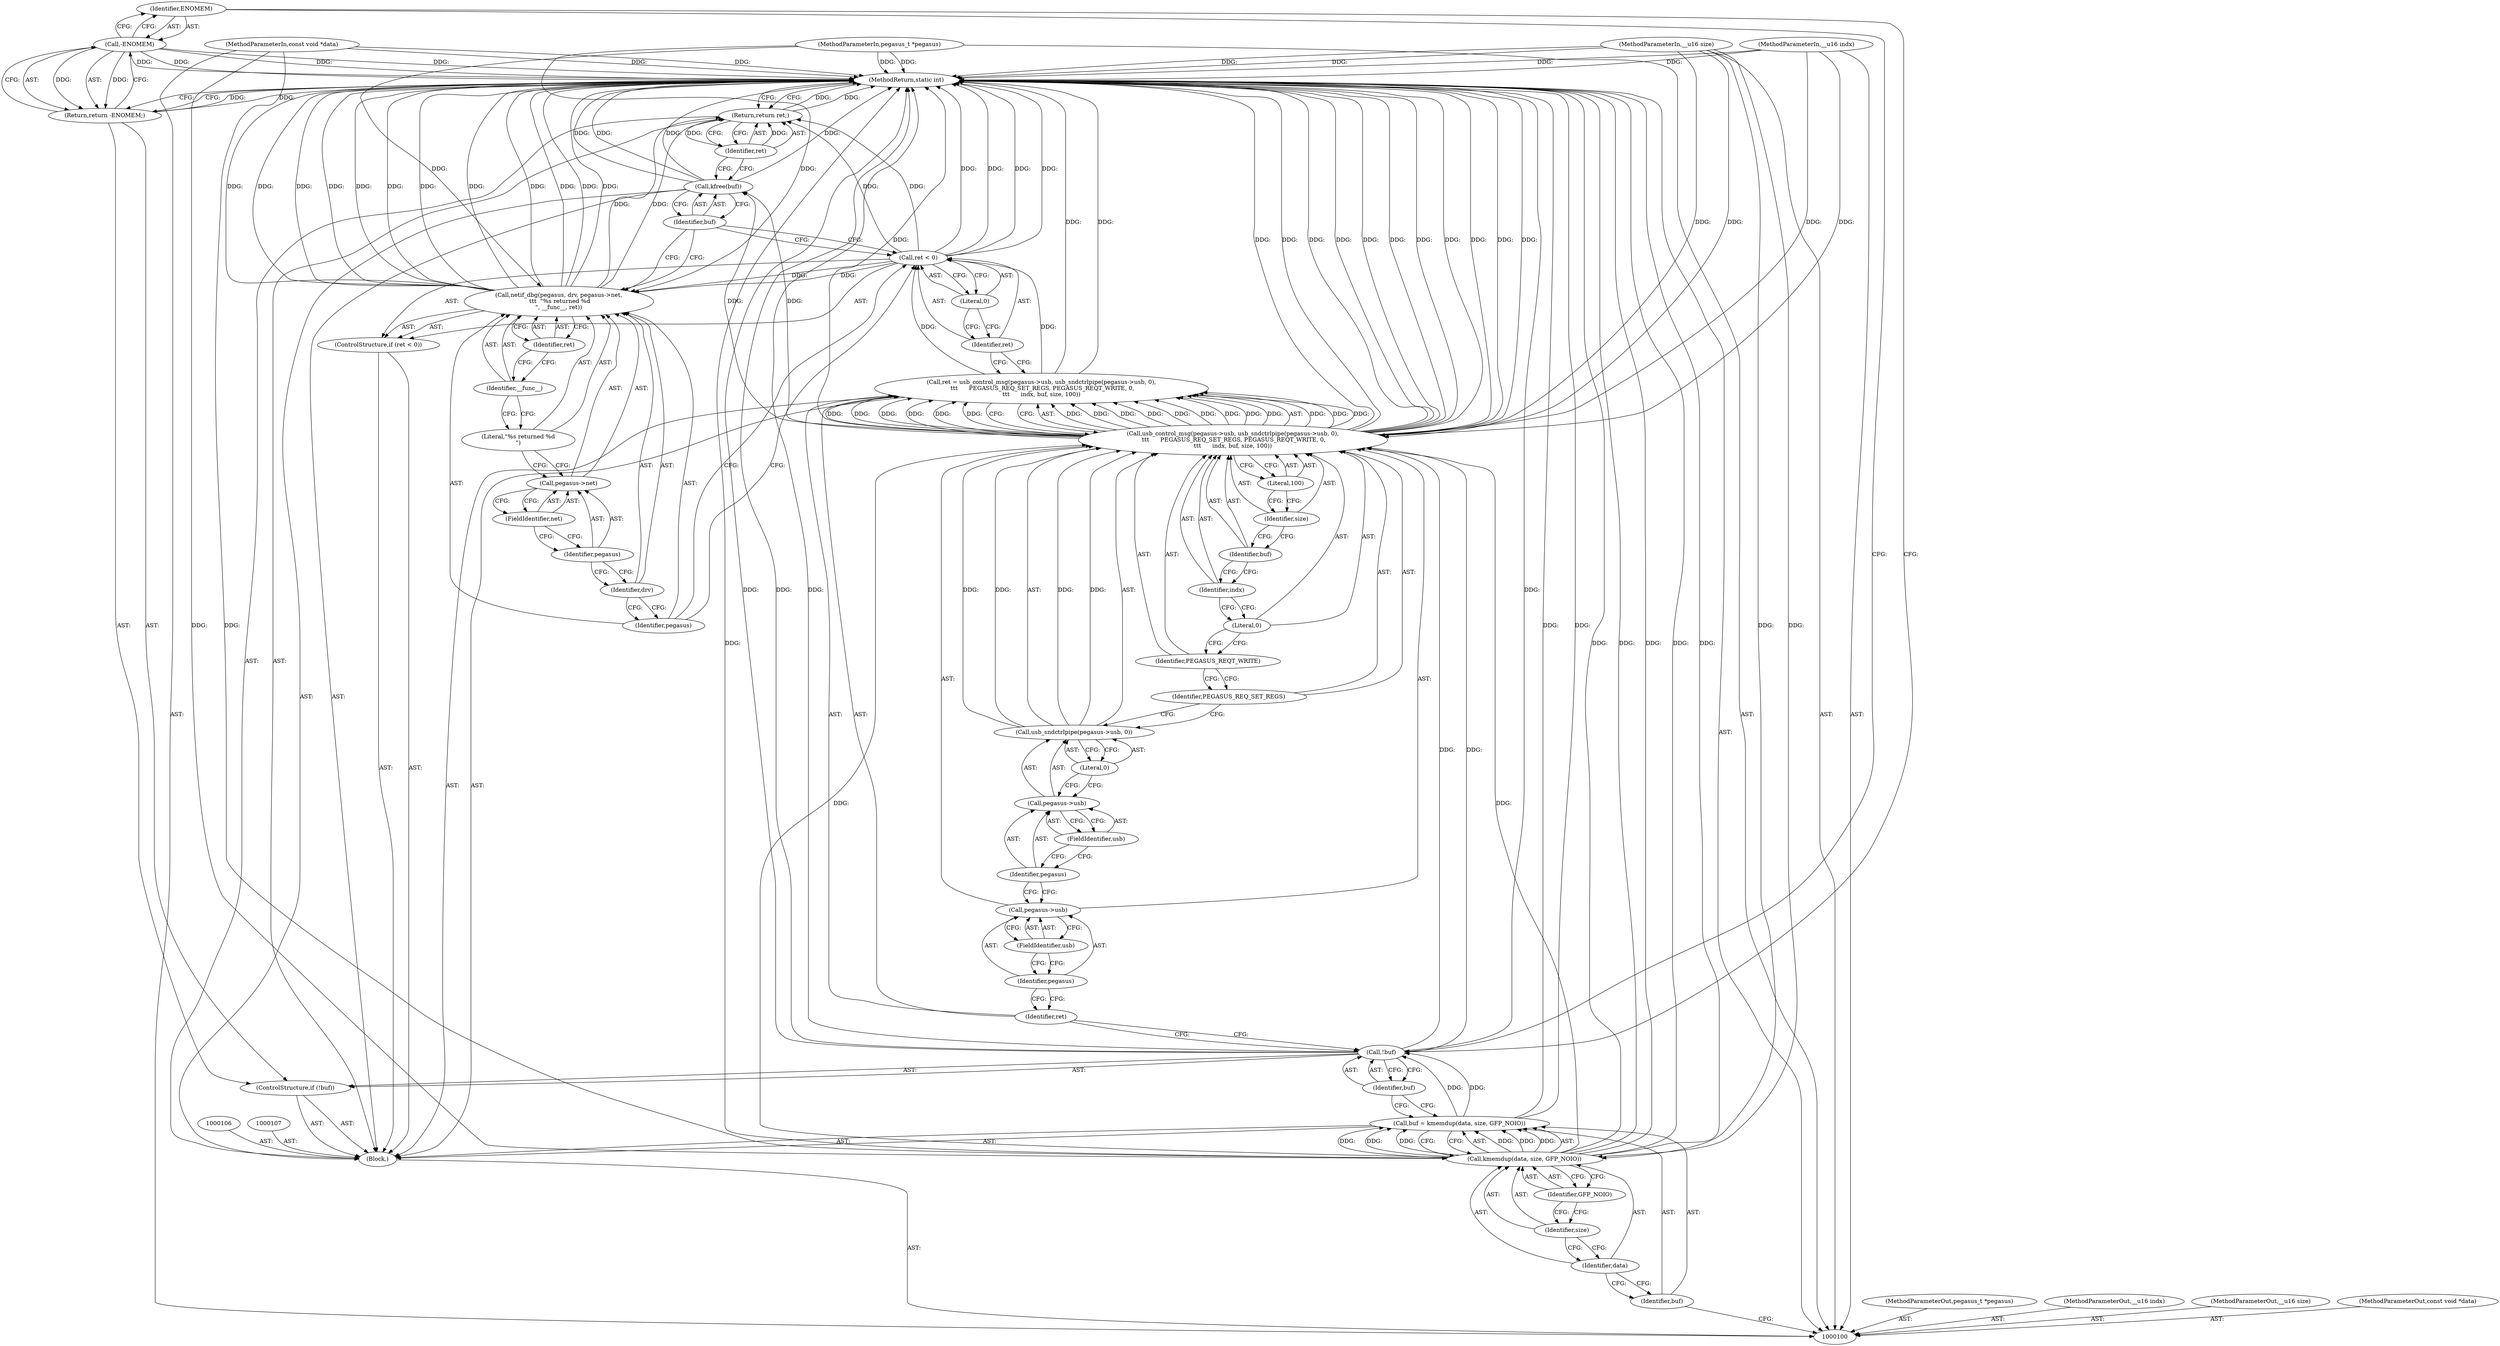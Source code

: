 digraph "0_linux_5593523f968bc86d42a035c6df47d5e0979b5ace_1" {
"1000119" [label="(Identifier,ENOMEM)"];
"1000117" [label="(Return,return -ENOMEM;)"];
"1000118" [label="(Call,-ENOMEM)"];
"1000120" [label="(Call,ret = usb_control_msg(pegasus->usb, usb_sndctrlpipe(pegasus->usb, 0),\n \t\t\t      PEGASUS_REQ_SET_REGS, PEGASUS_REQT_WRITE, 0,\n\t\t\t      indx, buf, size, 100))"];
"1000121" [label="(Identifier,ret)"];
"1000123" [label="(Call,pegasus->usb)"];
"1000124" [label="(Identifier,pegasus)"];
"1000125" [label="(FieldIdentifier,usb)"];
"1000126" [label="(Call,usb_sndctrlpipe(pegasus->usb, 0))"];
"1000127" [label="(Call,pegasus->usb)"];
"1000128" [label="(Identifier,pegasus)"];
"1000129" [label="(FieldIdentifier,usb)"];
"1000130" [label="(Literal,0)"];
"1000122" [label="(Call,usb_control_msg(pegasus->usb, usb_sndctrlpipe(pegasus->usb, 0),\n \t\t\t      PEGASUS_REQ_SET_REGS, PEGASUS_REQT_WRITE, 0,\n\t\t\t      indx, buf, size, 100))"];
"1000131" [label="(Identifier,PEGASUS_REQ_SET_REGS)"];
"1000132" [label="(Identifier,PEGASUS_REQT_WRITE)"];
"1000133" [label="(Literal,0)"];
"1000135" [label="(Identifier,buf)"];
"1000136" [label="(Identifier,size)"];
"1000137" [label="(Literal,100)"];
"1000134" [label="(Identifier,indx)"];
"1000141" [label="(Literal,0)"];
"1000138" [label="(ControlStructure,if (ret < 0))"];
"1000139" [label="(Call,ret < 0)"];
"1000140" [label="(Identifier,ret)"];
"1000143" [label="(Identifier,pegasus)"];
"1000144" [label="(Identifier,drv)"];
"1000145" [label="(Call,pegasus->net)"];
"1000146" [label="(Identifier,pegasus)"];
"1000142" [label="(Call,netif_dbg(pegasus, drv, pegasus->net,\n \t\t\t  \"%s returned %d\n\", __func__, ret))"];
"1000147" [label="(FieldIdentifier,net)"];
"1000149" [label="(Identifier,__func__)"];
"1000150" [label="(Identifier,ret)"];
"1000148" [label="(Literal,\"%s returned %d\n\")"];
"1000151" [label="(Call,kfree(buf))"];
"1000152" [label="(Identifier,buf)"];
"1000153" [label="(Return,return ret;)"];
"1000154" [label="(Identifier,ret)"];
"1000155" [label="(MethodReturn,static int)"];
"1000101" [label="(MethodParameterIn,pegasus_t *pegasus)"];
"1000225" [label="(MethodParameterOut,pegasus_t *pegasus)"];
"1000102" [label="(MethodParameterIn,__u16 indx)"];
"1000226" [label="(MethodParameterOut,__u16 indx)"];
"1000103" [label="(MethodParameterIn,__u16 size)"];
"1000227" [label="(MethodParameterOut,__u16 size)"];
"1000104" [label="(MethodParameterIn,const void *data)"];
"1000228" [label="(MethodParameterOut,const void *data)"];
"1000105" [label="(Block,)"];
"1000108" [label="(Call,buf = kmemdup(data, size, GFP_NOIO))"];
"1000109" [label="(Identifier,buf)"];
"1000111" [label="(Identifier,data)"];
"1000112" [label="(Identifier,size)"];
"1000113" [label="(Identifier,GFP_NOIO)"];
"1000110" [label="(Call,kmemdup(data, size, GFP_NOIO))"];
"1000114" [label="(ControlStructure,if (!buf))"];
"1000115" [label="(Call,!buf)"];
"1000116" [label="(Identifier,buf)"];
"1000119" -> "1000118"  [label="AST: "];
"1000119" -> "1000115"  [label="CFG: "];
"1000118" -> "1000119"  [label="CFG: "];
"1000117" -> "1000114"  [label="AST: "];
"1000117" -> "1000118"  [label="CFG: "];
"1000118" -> "1000117"  [label="AST: "];
"1000155" -> "1000117"  [label="CFG: "];
"1000117" -> "1000155"  [label="DDG: "];
"1000118" -> "1000117"  [label="DDG: "];
"1000118" -> "1000117"  [label="AST: "];
"1000118" -> "1000119"  [label="CFG: "];
"1000119" -> "1000118"  [label="AST: "];
"1000117" -> "1000118"  [label="CFG: "];
"1000118" -> "1000155"  [label="DDG: "];
"1000118" -> "1000155"  [label="DDG: "];
"1000118" -> "1000117"  [label="DDG: "];
"1000120" -> "1000105"  [label="AST: "];
"1000120" -> "1000122"  [label="CFG: "];
"1000121" -> "1000120"  [label="AST: "];
"1000122" -> "1000120"  [label="AST: "];
"1000140" -> "1000120"  [label="CFG: "];
"1000120" -> "1000155"  [label="DDG: "];
"1000122" -> "1000120"  [label="DDG: "];
"1000122" -> "1000120"  [label="DDG: "];
"1000122" -> "1000120"  [label="DDG: "];
"1000122" -> "1000120"  [label="DDG: "];
"1000122" -> "1000120"  [label="DDG: "];
"1000122" -> "1000120"  [label="DDG: "];
"1000122" -> "1000120"  [label="DDG: "];
"1000122" -> "1000120"  [label="DDG: "];
"1000122" -> "1000120"  [label="DDG: "];
"1000120" -> "1000139"  [label="DDG: "];
"1000121" -> "1000120"  [label="AST: "];
"1000121" -> "1000115"  [label="CFG: "];
"1000124" -> "1000121"  [label="CFG: "];
"1000123" -> "1000122"  [label="AST: "];
"1000123" -> "1000125"  [label="CFG: "];
"1000124" -> "1000123"  [label="AST: "];
"1000125" -> "1000123"  [label="AST: "];
"1000128" -> "1000123"  [label="CFG: "];
"1000124" -> "1000123"  [label="AST: "];
"1000124" -> "1000121"  [label="CFG: "];
"1000125" -> "1000124"  [label="CFG: "];
"1000125" -> "1000123"  [label="AST: "];
"1000125" -> "1000124"  [label="CFG: "];
"1000123" -> "1000125"  [label="CFG: "];
"1000126" -> "1000122"  [label="AST: "];
"1000126" -> "1000130"  [label="CFG: "];
"1000127" -> "1000126"  [label="AST: "];
"1000130" -> "1000126"  [label="AST: "];
"1000131" -> "1000126"  [label="CFG: "];
"1000126" -> "1000122"  [label="DDG: "];
"1000126" -> "1000122"  [label="DDG: "];
"1000127" -> "1000126"  [label="AST: "];
"1000127" -> "1000129"  [label="CFG: "];
"1000128" -> "1000127"  [label="AST: "];
"1000129" -> "1000127"  [label="AST: "];
"1000130" -> "1000127"  [label="CFG: "];
"1000128" -> "1000127"  [label="AST: "];
"1000128" -> "1000123"  [label="CFG: "];
"1000129" -> "1000128"  [label="CFG: "];
"1000129" -> "1000127"  [label="AST: "];
"1000129" -> "1000128"  [label="CFG: "];
"1000127" -> "1000129"  [label="CFG: "];
"1000130" -> "1000126"  [label="AST: "];
"1000130" -> "1000127"  [label="CFG: "];
"1000126" -> "1000130"  [label="CFG: "];
"1000122" -> "1000120"  [label="AST: "];
"1000122" -> "1000137"  [label="CFG: "];
"1000123" -> "1000122"  [label="AST: "];
"1000126" -> "1000122"  [label="AST: "];
"1000131" -> "1000122"  [label="AST: "];
"1000132" -> "1000122"  [label="AST: "];
"1000133" -> "1000122"  [label="AST: "];
"1000134" -> "1000122"  [label="AST: "];
"1000135" -> "1000122"  [label="AST: "];
"1000136" -> "1000122"  [label="AST: "];
"1000137" -> "1000122"  [label="AST: "];
"1000120" -> "1000122"  [label="CFG: "];
"1000122" -> "1000155"  [label="DDG: "];
"1000122" -> "1000155"  [label="DDG: "];
"1000122" -> "1000155"  [label="DDG: "];
"1000122" -> "1000155"  [label="DDG: "];
"1000122" -> "1000155"  [label="DDG: "];
"1000122" -> "1000155"  [label="DDG: "];
"1000122" -> "1000120"  [label="DDG: "];
"1000122" -> "1000120"  [label="DDG: "];
"1000122" -> "1000120"  [label="DDG: "];
"1000122" -> "1000120"  [label="DDG: "];
"1000122" -> "1000120"  [label="DDG: "];
"1000122" -> "1000120"  [label="DDG: "];
"1000122" -> "1000120"  [label="DDG: "];
"1000122" -> "1000120"  [label="DDG: "];
"1000122" -> "1000120"  [label="DDG: "];
"1000126" -> "1000122"  [label="DDG: "];
"1000126" -> "1000122"  [label="DDG: "];
"1000102" -> "1000122"  [label="DDG: "];
"1000115" -> "1000122"  [label="DDG: "];
"1000110" -> "1000122"  [label="DDG: "];
"1000103" -> "1000122"  [label="DDG: "];
"1000122" -> "1000151"  [label="DDG: "];
"1000131" -> "1000122"  [label="AST: "];
"1000131" -> "1000126"  [label="CFG: "];
"1000132" -> "1000131"  [label="CFG: "];
"1000132" -> "1000122"  [label="AST: "];
"1000132" -> "1000131"  [label="CFG: "];
"1000133" -> "1000132"  [label="CFG: "];
"1000133" -> "1000122"  [label="AST: "];
"1000133" -> "1000132"  [label="CFG: "];
"1000134" -> "1000133"  [label="CFG: "];
"1000135" -> "1000122"  [label="AST: "];
"1000135" -> "1000134"  [label="CFG: "];
"1000136" -> "1000135"  [label="CFG: "];
"1000136" -> "1000122"  [label="AST: "];
"1000136" -> "1000135"  [label="CFG: "];
"1000137" -> "1000136"  [label="CFG: "];
"1000137" -> "1000122"  [label="AST: "];
"1000137" -> "1000136"  [label="CFG: "];
"1000122" -> "1000137"  [label="CFG: "];
"1000134" -> "1000122"  [label="AST: "];
"1000134" -> "1000133"  [label="CFG: "];
"1000135" -> "1000134"  [label="CFG: "];
"1000141" -> "1000139"  [label="AST: "];
"1000141" -> "1000140"  [label="CFG: "];
"1000139" -> "1000141"  [label="CFG: "];
"1000138" -> "1000105"  [label="AST: "];
"1000139" -> "1000138"  [label="AST: "];
"1000142" -> "1000138"  [label="AST: "];
"1000139" -> "1000138"  [label="AST: "];
"1000139" -> "1000141"  [label="CFG: "];
"1000140" -> "1000139"  [label="AST: "];
"1000141" -> "1000139"  [label="AST: "];
"1000143" -> "1000139"  [label="CFG: "];
"1000152" -> "1000139"  [label="CFG: "];
"1000139" -> "1000155"  [label="DDG: "];
"1000139" -> "1000155"  [label="DDG: "];
"1000120" -> "1000139"  [label="DDG: "];
"1000139" -> "1000142"  [label="DDG: "];
"1000139" -> "1000153"  [label="DDG: "];
"1000140" -> "1000139"  [label="AST: "];
"1000140" -> "1000120"  [label="CFG: "];
"1000141" -> "1000140"  [label="CFG: "];
"1000143" -> "1000142"  [label="AST: "];
"1000143" -> "1000139"  [label="CFG: "];
"1000144" -> "1000143"  [label="CFG: "];
"1000144" -> "1000142"  [label="AST: "];
"1000144" -> "1000143"  [label="CFG: "];
"1000146" -> "1000144"  [label="CFG: "];
"1000145" -> "1000142"  [label="AST: "];
"1000145" -> "1000147"  [label="CFG: "];
"1000146" -> "1000145"  [label="AST: "];
"1000147" -> "1000145"  [label="AST: "];
"1000148" -> "1000145"  [label="CFG: "];
"1000146" -> "1000145"  [label="AST: "];
"1000146" -> "1000144"  [label="CFG: "];
"1000147" -> "1000146"  [label="CFG: "];
"1000142" -> "1000138"  [label="AST: "];
"1000142" -> "1000150"  [label="CFG: "];
"1000143" -> "1000142"  [label="AST: "];
"1000144" -> "1000142"  [label="AST: "];
"1000145" -> "1000142"  [label="AST: "];
"1000148" -> "1000142"  [label="AST: "];
"1000149" -> "1000142"  [label="AST: "];
"1000150" -> "1000142"  [label="AST: "];
"1000152" -> "1000142"  [label="CFG: "];
"1000142" -> "1000155"  [label="DDG: "];
"1000142" -> "1000155"  [label="DDG: "];
"1000142" -> "1000155"  [label="DDG: "];
"1000142" -> "1000155"  [label="DDG: "];
"1000142" -> "1000155"  [label="DDG: "];
"1000142" -> "1000155"  [label="DDG: "];
"1000101" -> "1000142"  [label="DDG: "];
"1000139" -> "1000142"  [label="DDG: "];
"1000142" -> "1000153"  [label="DDG: "];
"1000147" -> "1000145"  [label="AST: "];
"1000147" -> "1000146"  [label="CFG: "];
"1000145" -> "1000147"  [label="CFG: "];
"1000149" -> "1000142"  [label="AST: "];
"1000149" -> "1000148"  [label="CFG: "];
"1000150" -> "1000149"  [label="CFG: "];
"1000150" -> "1000142"  [label="AST: "];
"1000150" -> "1000149"  [label="CFG: "];
"1000142" -> "1000150"  [label="CFG: "];
"1000148" -> "1000142"  [label="AST: "];
"1000148" -> "1000145"  [label="CFG: "];
"1000149" -> "1000148"  [label="CFG: "];
"1000151" -> "1000105"  [label="AST: "];
"1000151" -> "1000152"  [label="CFG: "];
"1000152" -> "1000151"  [label="AST: "];
"1000154" -> "1000151"  [label="CFG: "];
"1000151" -> "1000155"  [label="DDG: "];
"1000151" -> "1000155"  [label="DDG: "];
"1000122" -> "1000151"  [label="DDG: "];
"1000152" -> "1000151"  [label="AST: "];
"1000152" -> "1000142"  [label="CFG: "];
"1000152" -> "1000139"  [label="CFG: "];
"1000151" -> "1000152"  [label="CFG: "];
"1000153" -> "1000105"  [label="AST: "];
"1000153" -> "1000154"  [label="CFG: "];
"1000154" -> "1000153"  [label="AST: "];
"1000155" -> "1000153"  [label="CFG: "];
"1000153" -> "1000155"  [label="DDG: "];
"1000154" -> "1000153"  [label="DDG: "];
"1000139" -> "1000153"  [label="DDG: "];
"1000142" -> "1000153"  [label="DDG: "];
"1000154" -> "1000153"  [label="AST: "];
"1000154" -> "1000151"  [label="CFG: "];
"1000153" -> "1000154"  [label="CFG: "];
"1000154" -> "1000153"  [label="DDG: "];
"1000155" -> "1000100"  [label="AST: "];
"1000155" -> "1000117"  [label="CFG: "];
"1000155" -> "1000153"  [label="CFG: "];
"1000117" -> "1000155"  [label="DDG: "];
"1000153" -> "1000155"  [label="DDG: "];
"1000122" -> "1000155"  [label="DDG: "];
"1000122" -> "1000155"  [label="DDG: "];
"1000122" -> "1000155"  [label="DDG: "];
"1000122" -> "1000155"  [label="DDG: "];
"1000122" -> "1000155"  [label="DDG: "];
"1000122" -> "1000155"  [label="DDG: "];
"1000142" -> "1000155"  [label="DDG: "];
"1000142" -> "1000155"  [label="DDG: "];
"1000142" -> "1000155"  [label="DDG: "];
"1000142" -> "1000155"  [label="DDG: "];
"1000142" -> "1000155"  [label="DDG: "];
"1000142" -> "1000155"  [label="DDG: "];
"1000151" -> "1000155"  [label="DDG: "];
"1000151" -> "1000155"  [label="DDG: "];
"1000104" -> "1000155"  [label="DDG: "];
"1000115" -> "1000155"  [label="DDG: "];
"1000115" -> "1000155"  [label="DDG: "];
"1000118" -> "1000155"  [label="DDG: "];
"1000118" -> "1000155"  [label="DDG: "];
"1000139" -> "1000155"  [label="DDG: "];
"1000139" -> "1000155"  [label="DDG: "];
"1000103" -> "1000155"  [label="DDG: "];
"1000102" -> "1000155"  [label="DDG: "];
"1000110" -> "1000155"  [label="DDG: "];
"1000110" -> "1000155"  [label="DDG: "];
"1000110" -> "1000155"  [label="DDG: "];
"1000101" -> "1000155"  [label="DDG: "];
"1000108" -> "1000155"  [label="DDG: "];
"1000120" -> "1000155"  [label="DDG: "];
"1000101" -> "1000100"  [label="AST: "];
"1000101" -> "1000155"  [label="DDG: "];
"1000101" -> "1000142"  [label="DDG: "];
"1000225" -> "1000100"  [label="AST: "];
"1000102" -> "1000100"  [label="AST: "];
"1000102" -> "1000155"  [label="DDG: "];
"1000102" -> "1000122"  [label="DDG: "];
"1000226" -> "1000100"  [label="AST: "];
"1000103" -> "1000100"  [label="AST: "];
"1000103" -> "1000155"  [label="DDG: "];
"1000103" -> "1000110"  [label="DDG: "];
"1000103" -> "1000122"  [label="DDG: "];
"1000227" -> "1000100"  [label="AST: "];
"1000104" -> "1000100"  [label="AST: "];
"1000104" -> "1000155"  [label="DDG: "];
"1000104" -> "1000110"  [label="DDG: "];
"1000228" -> "1000100"  [label="AST: "];
"1000105" -> "1000100"  [label="AST: "];
"1000106" -> "1000105"  [label="AST: "];
"1000107" -> "1000105"  [label="AST: "];
"1000108" -> "1000105"  [label="AST: "];
"1000114" -> "1000105"  [label="AST: "];
"1000120" -> "1000105"  [label="AST: "];
"1000138" -> "1000105"  [label="AST: "];
"1000151" -> "1000105"  [label="AST: "];
"1000153" -> "1000105"  [label="AST: "];
"1000108" -> "1000105"  [label="AST: "];
"1000108" -> "1000110"  [label="CFG: "];
"1000109" -> "1000108"  [label="AST: "];
"1000110" -> "1000108"  [label="AST: "];
"1000116" -> "1000108"  [label="CFG: "];
"1000108" -> "1000155"  [label="DDG: "];
"1000110" -> "1000108"  [label="DDG: "];
"1000110" -> "1000108"  [label="DDG: "];
"1000110" -> "1000108"  [label="DDG: "];
"1000108" -> "1000115"  [label="DDG: "];
"1000109" -> "1000108"  [label="AST: "];
"1000109" -> "1000100"  [label="CFG: "];
"1000111" -> "1000109"  [label="CFG: "];
"1000111" -> "1000110"  [label="AST: "];
"1000111" -> "1000109"  [label="CFG: "];
"1000112" -> "1000111"  [label="CFG: "];
"1000112" -> "1000110"  [label="AST: "];
"1000112" -> "1000111"  [label="CFG: "];
"1000113" -> "1000112"  [label="CFG: "];
"1000113" -> "1000110"  [label="AST: "];
"1000113" -> "1000112"  [label="CFG: "];
"1000110" -> "1000113"  [label="CFG: "];
"1000110" -> "1000108"  [label="AST: "];
"1000110" -> "1000113"  [label="CFG: "];
"1000111" -> "1000110"  [label="AST: "];
"1000112" -> "1000110"  [label="AST: "];
"1000113" -> "1000110"  [label="AST: "];
"1000108" -> "1000110"  [label="CFG: "];
"1000110" -> "1000155"  [label="DDG: "];
"1000110" -> "1000155"  [label="DDG: "];
"1000110" -> "1000155"  [label="DDG: "];
"1000110" -> "1000108"  [label="DDG: "];
"1000110" -> "1000108"  [label="DDG: "];
"1000110" -> "1000108"  [label="DDG: "];
"1000104" -> "1000110"  [label="DDG: "];
"1000103" -> "1000110"  [label="DDG: "];
"1000110" -> "1000122"  [label="DDG: "];
"1000114" -> "1000105"  [label="AST: "];
"1000115" -> "1000114"  [label="AST: "];
"1000117" -> "1000114"  [label="AST: "];
"1000115" -> "1000114"  [label="AST: "];
"1000115" -> "1000116"  [label="CFG: "];
"1000116" -> "1000115"  [label="AST: "];
"1000119" -> "1000115"  [label="CFG: "];
"1000121" -> "1000115"  [label="CFG: "];
"1000115" -> "1000155"  [label="DDG: "];
"1000115" -> "1000155"  [label="DDG: "];
"1000108" -> "1000115"  [label="DDG: "];
"1000115" -> "1000122"  [label="DDG: "];
"1000116" -> "1000115"  [label="AST: "];
"1000116" -> "1000108"  [label="CFG: "];
"1000115" -> "1000116"  [label="CFG: "];
}
